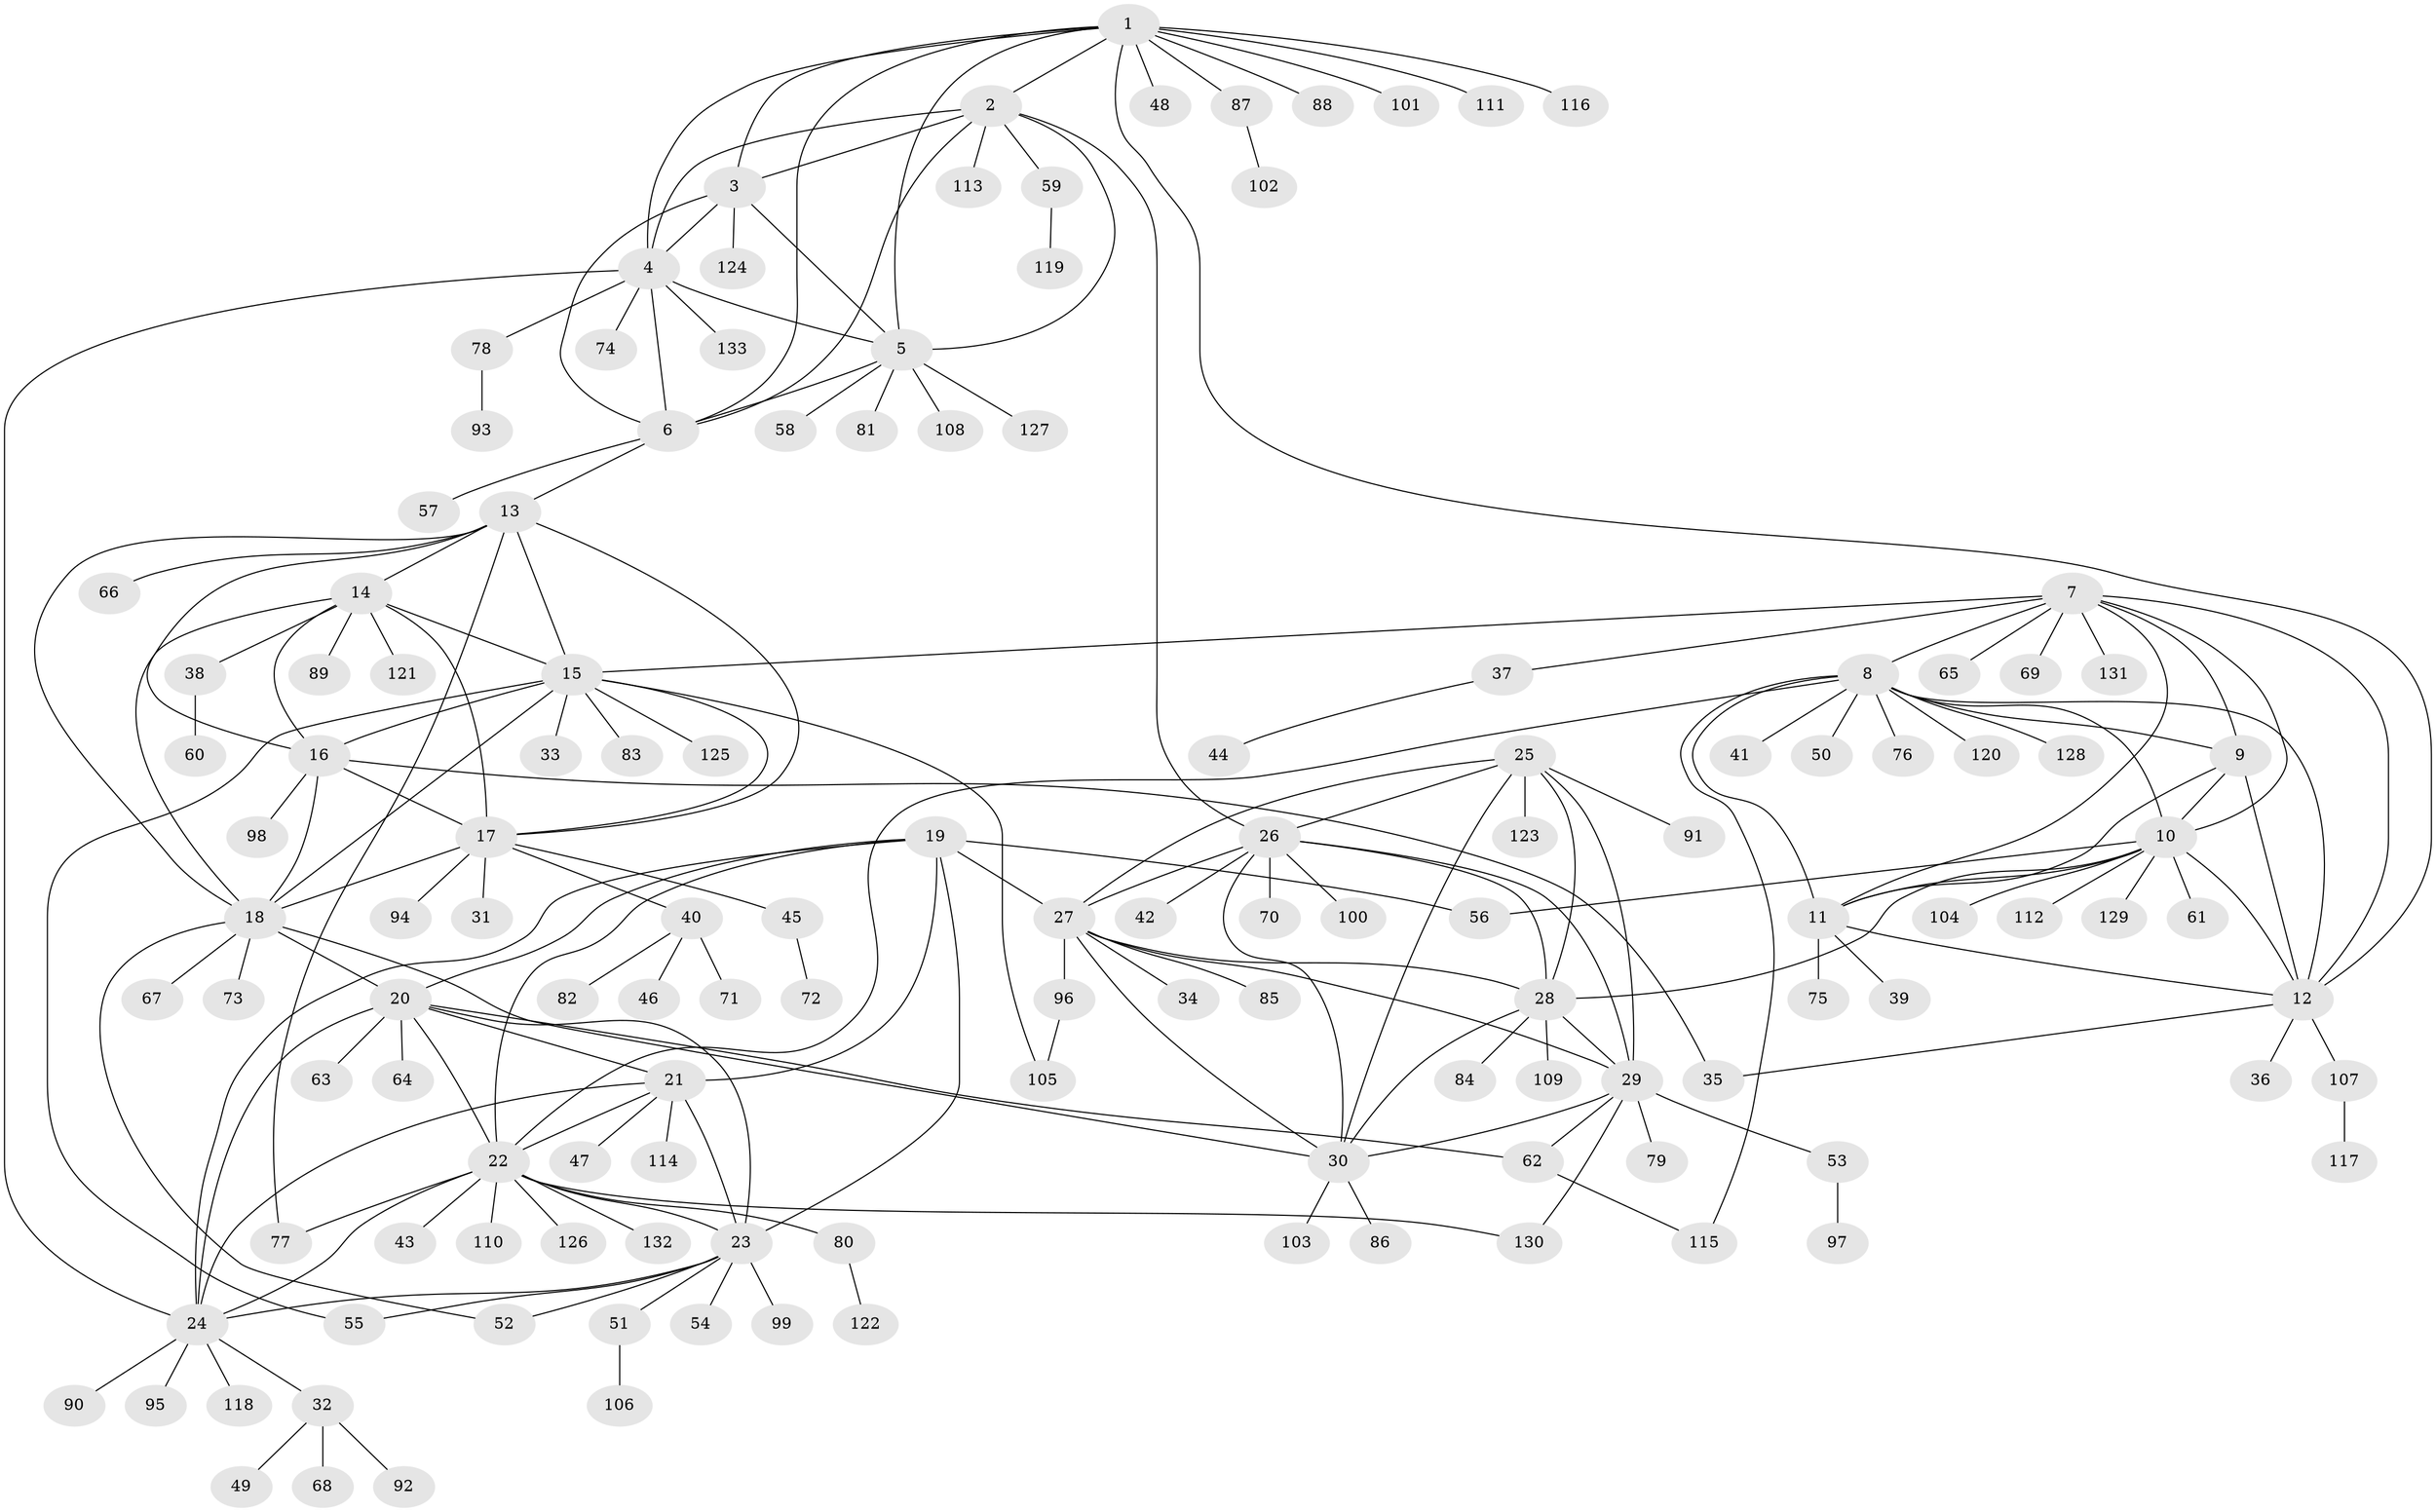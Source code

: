 // Generated by graph-tools (version 1.1) at 2025/02/03/09/25 03:02:42]
// undirected, 133 vertices, 197 edges
graph export_dot {
graph [start="1"]
  node [color=gray90,style=filled];
  1;
  2;
  3;
  4;
  5;
  6;
  7;
  8;
  9;
  10;
  11;
  12;
  13;
  14;
  15;
  16;
  17;
  18;
  19;
  20;
  21;
  22;
  23;
  24;
  25;
  26;
  27;
  28;
  29;
  30;
  31;
  32;
  33;
  34;
  35;
  36;
  37;
  38;
  39;
  40;
  41;
  42;
  43;
  44;
  45;
  46;
  47;
  48;
  49;
  50;
  51;
  52;
  53;
  54;
  55;
  56;
  57;
  58;
  59;
  60;
  61;
  62;
  63;
  64;
  65;
  66;
  67;
  68;
  69;
  70;
  71;
  72;
  73;
  74;
  75;
  76;
  77;
  78;
  79;
  80;
  81;
  82;
  83;
  84;
  85;
  86;
  87;
  88;
  89;
  90;
  91;
  92;
  93;
  94;
  95;
  96;
  97;
  98;
  99;
  100;
  101;
  102;
  103;
  104;
  105;
  106;
  107;
  108;
  109;
  110;
  111;
  112;
  113;
  114;
  115;
  116;
  117;
  118;
  119;
  120;
  121;
  122;
  123;
  124;
  125;
  126;
  127;
  128;
  129;
  130;
  131;
  132;
  133;
  1 -- 2;
  1 -- 3;
  1 -- 4;
  1 -- 5;
  1 -- 6;
  1 -- 12;
  1 -- 48;
  1 -- 87;
  1 -- 88;
  1 -- 101;
  1 -- 111;
  1 -- 116;
  2 -- 3;
  2 -- 4;
  2 -- 5;
  2 -- 6;
  2 -- 26;
  2 -- 59;
  2 -- 113;
  3 -- 4;
  3 -- 5;
  3 -- 6;
  3 -- 124;
  4 -- 5;
  4 -- 6;
  4 -- 24;
  4 -- 74;
  4 -- 78;
  4 -- 133;
  5 -- 6;
  5 -- 58;
  5 -- 81;
  5 -- 108;
  5 -- 127;
  6 -- 13;
  6 -- 57;
  7 -- 8;
  7 -- 9;
  7 -- 10;
  7 -- 11;
  7 -- 12;
  7 -- 15;
  7 -- 37;
  7 -- 65;
  7 -- 69;
  7 -- 131;
  8 -- 9;
  8 -- 10;
  8 -- 11;
  8 -- 12;
  8 -- 22;
  8 -- 41;
  8 -- 50;
  8 -- 76;
  8 -- 115;
  8 -- 120;
  8 -- 128;
  9 -- 10;
  9 -- 11;
  9 -- 12;
  10 -- 11;
  10 -- 12;
  10 -- 28;
  10 -- 56;
  10 -- 61;
  10 -- 104;
  10 -- 112;
  10 -- 129;
  11 -- 12;
  11 -- 39;
  11 -- 75;
  12 -- 35;
  12 -- 36;
  12 -- 107;
  13 -- 14;
  13 -- 15;
  13 -- 16;
  13 -- 17;
  13 -- 18;
  13 -- 66;
  13 -- 77;
  14 -- 15;
  14 -- 16;
  14 -- 17;
  14 -- 18;
  14 -- 38;
  14 -- 89;
  14 -- 121;
  15 -- 16;
  15 -- 17;
  15 -- 18;
  15 -- 33;
  15 -- 55;
  15 -- 83;
  15 -- 105;
  15 -- 125;
  16 -- 17;
  16 -- 18;
  16 -- 35;
  16 -- 98;
  17 -- 18;
  17 -- 31;
  17 -- 40;
  17 -- 45;
  17 -- 94;
  18 -- 20;
  18 -- 30;
  18 -- 52;
  18 -- 67;
  18 -- 73;
  19 -- 20;
  19 -- 21;
  19 -- 22;
  19 -- 23;
  19 -- 24;
  19 -- 27;
  19 -- 56;
  20 -- 21;
  20 -- 22;
  20 -- 23;
  20 -- 24;
  20 -- 62;
  20 -- 63;
  20 -- 64;
  21 -- 22;
  21 -- 23;
  21 -- 24;
  21 -- 47;
  21 -- 114;
  22 -- 23;
  22 -- 24;
  22 -- 43;
  22 -- 77;
  22 -- 80;
  22 -- 110;
  22 -- 126;
  22 -- 130;
  22 -- 132;
  23 -- 24;
  23 -- 51;
  23 -- 52;
  23 -- 54;
  23 -- 55;
  23 -- 99;
  24 -- 32;
  24 -- 90;
  24 -- 95;
  24 -- 118;
  25 -- 26;
  25 -- 27;
  25 -- 28;
  25 -- 29;
  25 -- 30;
  25 -- 91;
  25 -- 123;
  26 -- 27;
  26 -- 28;
  26 -- 29;
  26 -- 30;
  26 -- 42;
  26 -- 70;
  26 -- 100;
  27 -- 28;
  27 -- 29;
  27 -- 30;
  27 -- 34;
  27 -- 85;
  27 -- 96;
  28 -- 29;
  28 -- 30;
  28 -- 84;
  28 -- 109;
  29 -- 30;
  29 -- 53;
  29 -- 62;
  29 -- 79;
  29 -- 130;
  30 -- 86;
  30 -- 103;
  32 -- 49;
  32 -- 68;
  32 -- 92;
  37 -- 44;
  38 -- 60;
  40 -- 46;
  40 -- 71;
  40 -- 82;
  45 -- 72;
  51 -- 106;
  53 -- 97;
  59 -- 119;
  62 -- 115;
  78 -- 93;
  80 -- 122;
  87 -- 102;
  96 -- 105;
  107 -- 117;
}
